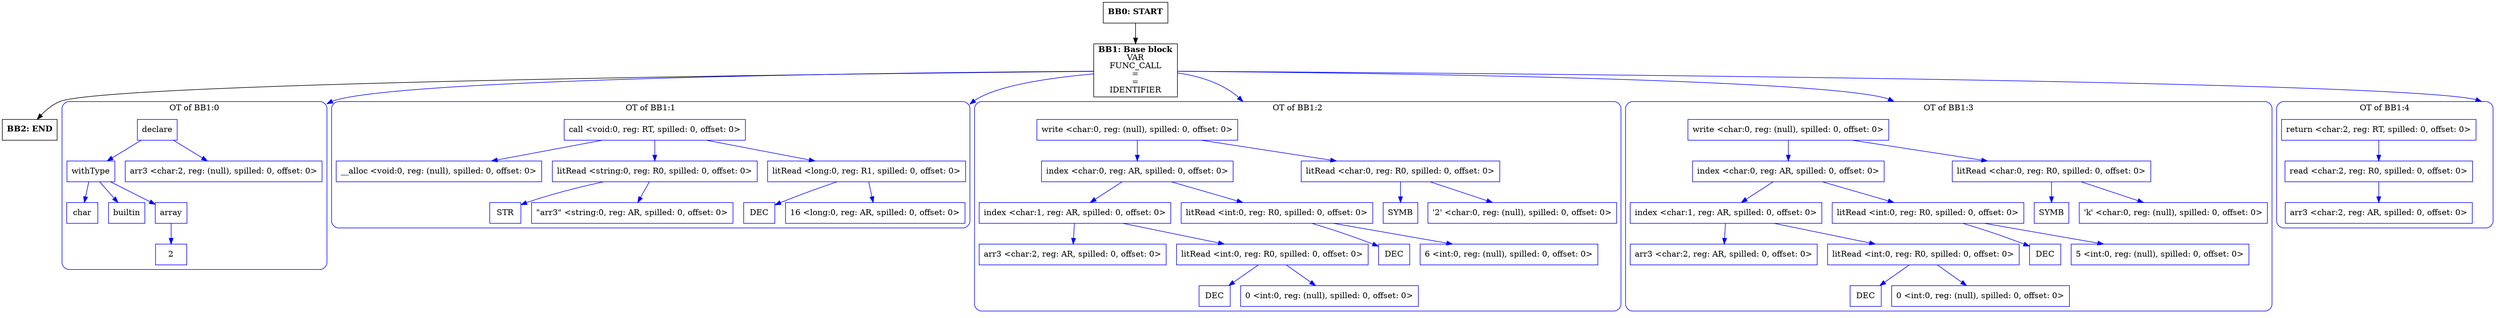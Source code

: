 digraph CFG {
    compound=true;
    graph [splines=true];
    node [shape=rectangle];

    BB2 [label=<<B>BB2: END</B><BR ALIGN="CENTER"/>>];
    BB1 [label=<<B>BB1: Base block</B><BR ALIGN="CENTER"/>VAR<BR ALIGN="CENTER"/>FUNC_CALL<BR ALIGN="CENTER"/>=<BR ALIGN="CENTER"/>=<BR ALIGN="CENTER"/>IDENTIFIER<BR ALIGN="CENTER"/>>];
    subgraph cluster_instruction0 {
        label = "OT of BB1:0";
        style=rounded;
        color=blue;
        entry0 [shape=point, style=invis];
        node0 [label="declare", color=blue];
        node1 [label="withType", color=blue];
        node2 [label="char", color=blue];
        node1 -> node2[color=blue];
        node3 [label="builtin", color=blue];
        node1 -> node3[color=blue];
        node4 [label="array", color=blue];
        node5 [label="2", color=blue];
        node4 -> node5[color=blue];
        node1 -> node4[color=blue];
        node0 -> node1[color=blue];
        node6 [label="arr3 <char:2, reg: (null), spilled: 0, offset: 0>", color=blue];
        node0 -> node6[color=blue];
    }
    BB1 -> entry0 [lhead=cluster_instruction0, color=blue];
    subgraph cluster_instruction1 {
        label = "OT of BB1:1";
        style=rounded;
        color=blue;
        entry1 [shape=point, style=invis];
        node7 [label="call <void:0, reg: RT, spilled: 0, offset: 0>", color=blue];
        node8 [label="__alloc <void:0, reg: (null), spilled: 0, offset: 0>", color=blue];
        node7 -> node8[color=blue];
        node9 [label="litRead <string:0, reg: R0, spilled: 0, offset: 0>", color=blue];
        node10 [label="STR", color=blue];
        node9 -> node10[color=blue];
        node11 [label="\"arr3\" <string:0, reg: AR, spilled: 0, offset: 0>", color=blue];
        node9 -> node11[color=blue];
        node7 -> node9[color=blue];
        node12 [label="litRead <long:0, reg: R1, spilled: 0, offset: 0>", color=blue];
        node13 [label="DEC", color=blue];
        node12 -> node13[color=blue];
        node14 [label="16 <long:0, reg: AR, spilled: 0, offset: 0>", color=blue];
        node12 -> node14[color=blue];
        node7 -> node12[color=blue];
    }
    BB1 -> entry1 [lhead=cluster_instruction1, color=blue];
    subgraph cluster_instruction2 {
        label = "OT of BB1:2";
        style=rounded;
        color=blue;
        entry2 [shape=point, style=invis];
        node15 [label="write <char:0, reg: (null), spilled: 0, offset: 0>", color=blue];
        node16 [label="index <char:0, reg: AR, spilled: 0, offset: 0>", color=blue];
        node17 [label="index <char:1, reg: AR, spilled: 0, offset: 0>", color=blue];
        node18 [label="arr3 <char:2, reg: AR, spilled: 0, offset: 0>", color=blue];
        node17 -> node18[color=blue];
        node19 [label="litRead <int:0, reg: R0, spilled: 0, offset: 0>", color=blue];
        node20 [label="DEC", color=blue];
        node19 -> node20[color=blue];
        node21 [label="0 <int:0, reg: (null), spilled: 0, offset: 0>", color=blue];
        node19 -> node21[color=blue];
        node17 -> node19[color=blue];
        node16 -> node17[color=blue];
        node22 [label="litRead <int:0, reg: R0, spilled: 0, offset: 0>", color=blue];
        node23 [label="DEC", color=blue];
        node22 -> node23[color=blue];
        node24 [label="6 <int:0, reg: (null), spilled: 0, offset: 0>", color=blue];
        node22 -> node24[color=blue];
        node16 -> node22[color=blue];
        node15 -> node16[color=blue];
        node25 [label="litRead <char:0, reg: R0, spilled: 0, offset: 0>", color=blue];
        node26 [label="SYMB", color=blue];
        node25 -> node26[color=blue];
        node27 [label="'2' <char:0, reg: (null), spilled: 0, offset: 0>", color=blue];
        node25 -> node27[color=blue];
        node15 -> node25[color=blue];
    }
    BB1 -> entry2 [lhead=cluster_instruction2, color=blue];
    subgraph cluster_instruction3 {
        label = "OT of BB1:3";
        style=rounded;
        color=blue;
        entry3 [shape=point, style=invis];
        node28 [label="write <char:0, reg: (null), spilled: 0, offset: 0>", color=blue];
        node29 [label="index <char:0, reg: AR, spilled: 0, offset: 0>", color=blue];
        node30 [label="index <char:1, reg: AR, spilled: 0, offset: 0>", color=blue];
        node31 [label="arr3 <char:2, reg: AR, spilled: 0, offset: 0>", color=blue];
        node30 -> node31[color=blue];
        node32 [label="litRead <int:0, reg: R0, spilled: 0, offset: 0>", color=blue];
        node33 [label="DEC", color=blue];
        node32 -> node33[color=blue];
        node34 [label="0 <int:0, reg: (null), spilled: 0, offset: 0>", color=blue];
        node32 -> node34[color=blue];
        node30 -> node32[color=blue];
        node29 -> node30[color=blue];
        node35 [label="litRead <int:0, reg: R0, spilled: 0, offset: 0>", color=blue];
        node36 [label="DEC", color=blue];
        node35 -> node36[color=blue];
        node37 [label="5 <int:0, reg: (null), spilled: 0, offset: 0>", color=blue];
        node35 -> node37[color=blue];
        node29 -> node35[color=blue];
        node28 -> node29[color=blue];
        node38 [label="litRead <char:0, reg: R0, spilled: 0, offset: 0>", color=blue];
        node39 [label="SYMB", color=blue];
        node38 -> node39[color=blue];
        node40 [label="'k' <char:0, reg: (null), spilled: 0, offset: 0>", color=blue];
        node38 -> node40[color=blue];
        node28 -> node38[color=blue];
    }
    BB1 -> entry3 [lhead=cluster_instruction3, color=blue];
    subgraph cluster_instruction4 {
        label = "OT of BB1:4";
        style=rounded;
        color=blue;
        entry4 [shape=point, style=invis];
        node41 [label="return <char:2, reg: RT, spilled: 0, offset: 0>", color=blue];
        node42 [label="read <char:2, reg: R0, spilled: 0, offset: 0>", color=blue];
        node43 [label="arr3 <char:2, reg: AR, spilled: 0, offset: 0>", color=blue];
        node42 -> node43[color=blue];
        node41 -> node42[color=blue];
    }
    BB1 -> entry4 [lhead=cluster_instruction4, color=blue];
    BB0 [label=<<B>BB0: START</B><BR ALIGN="CENTER"/>>];

    BB1 -> BB2;
    BB0 -> BB1;
}

